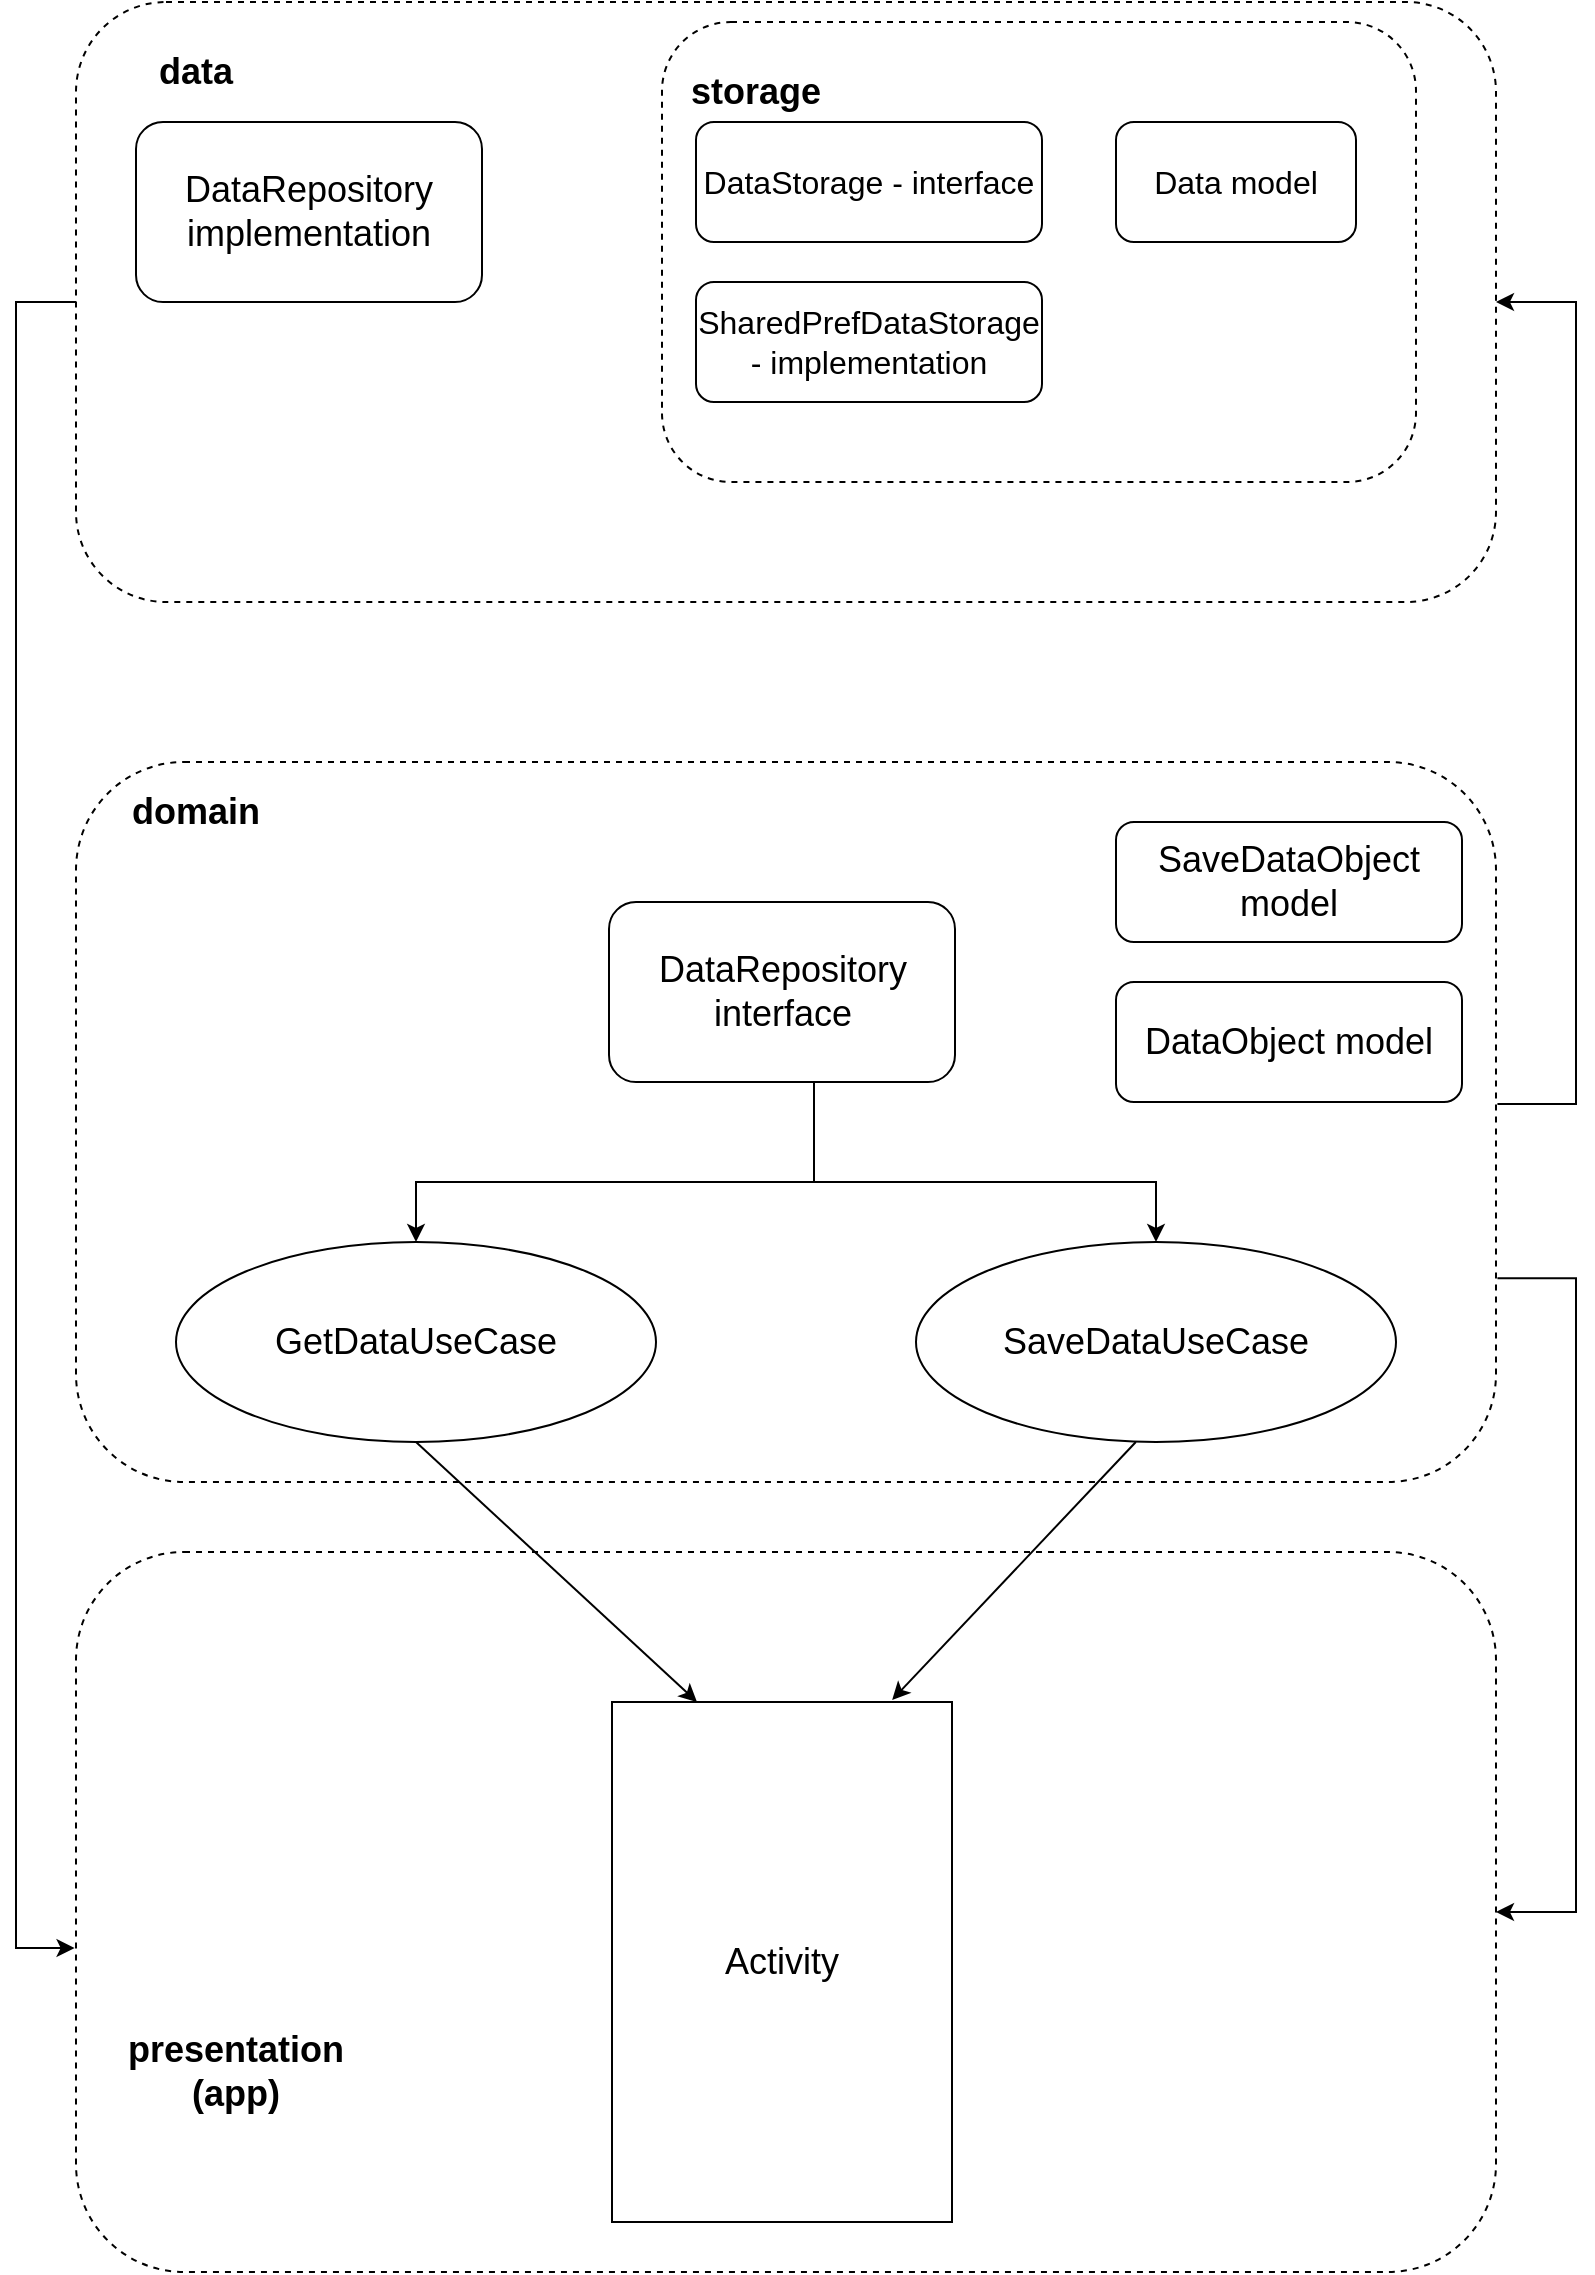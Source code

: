 <mxfile version="24.2.5" type="device">
  <diagram name="Страница — 1" id="Fct4o-HsfD2011tmmUcq">
    <mxGraphModel dx="2074" dy="1204" grid="1" gridSize="10" guides="1" tooltips="1" connect="1" arrows="1" fold="1" page="1" pageScale="1" pageWidth="827" pageHeight="1169" math="0" shadow="0">
      <root>
        <mxCell id="0" />
        <mxCell id="1" parent="0" />
        <mxCell id="p9Qr0CqJ0oXqpIVpf6uS-19" value="" style="rounded=1;whiteSpace=wrap;html=1;dashed=1;" parent="1" vertex="1">
          <mxGeometry x="50" y="785" width="710" height="360" as="geometry" />
        </mxCell>
        <mxCell id="_I0f61zJZo2PNxjewMTS-21" style="edgeStyle=orthogonalEdgeStyle;rounded=0;orthogonalLoop=1;jettySize=auto;html=1;entryX=1;entryY=0.5;entryDx=0;entryDy=0;exitX=1.001;exitY=0.717;exitDx=0;exitDy=0;exitPerimeter=0;" parent="1" source="p9Qr0CqJ0oXqpIVpf6uS-18" target="p9Qr0CqJ0oXqpIVpf6uS-19" edge="1">
          <mxGeometry relative="1" as="geometry">
            <Array as="points">
              <mxPoint x="800" y="648" />
              <mxPoint x="800" y="965" />
            </Array>
          </mxGeometry>
        </mxCell>
        <mxCell id="_I0f61zJZo2PNxjewMTS-23" style="edgeStyle=orthogonalEdgeStyle;rounded=0;orthogonalLoop=1;jettySize=auto;html=1;entryX=1;entryY=0.5;entryDx=0;entryDy=0;exitX=1.001;exitY=0.475;exitDx=0;exitDy=0;exitPerimeter=0;" parent="1" source="p9Qr0CqJ0oXqpIVpf6uS-18" target="_I0f61zJZo2PNxjewMTS-1" edge="1">
          <mxGeometry relative="1" as="geometry">
            <Array as="points">
              <mxPoint x="800" y="561" />
              <mxPoint x="800" y="160" />
            </Array>
          </mxGeometry>
        </mxCell>
        <mxCell id="p9Qr0CqJ0oXqpIVpf6uS-18" value="" style="rounded=1;whiteSpace=wrap;html=1;dashed=1;" parent="1" vertex="1">
          <mxGeometry x="50" y="390" width="710" height="360" as="geometry" />
        </mxCell>
        <mxCell id="p9Qr0CqJ0oXqpIVpf6uS-5" value="GetDataUseCase" style="ellipse;whiteSpace=wrap;html=1;fontSize=18;" parent="1" vertex="1">
          <mxGeometry x="100" y="630" width="240" height="100" as="geometry" />
        </mxCell>
        <mxCell id="p9Qr0CqJ0oXqpIVpf6uS-9" value="Activity" style="rounded=0;whiteSpace=wrap;html=1;fontSize=18;" parent="1" vertex="1">
          <mxGeometry x="318" y="860" width="170" height="260" as="geometry" />
        </mxCell>
        <mxCell id="p9Qr0CqJ0oXqpIVpf6uS-12" value="" style="endArrow=classic;html=1;rounded=0;entryX=0.824;entryY=-0.004;entryDx=0;entryDy=0;entryPerimeter=0;exitX=0.458;exitY=1;exitDx=0;exitDy=0;exitPerimeter=0;" parent="1" source="p9Qr0CqJ0oXqpIVpf6uS-22" target="p9Qr0CqJ0oXqpIVpf6uS-9" edge="1">
          <mxGeometry width="50" height="50" relative="1" as="geometry">
            <mxPoint x="453.04" y="605.04" as="sourcePoint" />
            <mxPoint x="440" y="670" as="targetPoint" />
          </mxGeometry>
        </mxCell>
        <mxCell id="p9Qr0CqJ0oXqpIVpf6uS-14" value="" style="endArrow=classic;html=1;rounded=0;entryX=0.25;entryY=0;entryDx=0;entryDy=0;exitX=0.5;exitY=1;exitDx=0;exitDy=0;" parent="1" source="p9Qr0CqJ0oXqpIVpf6uS-5" target="p9Qr0CqJ0oXqpIVpf6uS-9" edge="1">
          <mxGeometry width="50" height="50" relative="1" as="geometry">
            <mxPoint x="360" y="608" as="sourcePoint" />
            <mxPoint x="399" y="690" as="targetPoint" />
          </mxGeometry>
        </mxCell>
        <mxCell id="p9Qr0CqJ0oXqpIVpf6uS-20" value="presentation&lt;div&gt;(app)&lt;/div&gt;" style="text;html=1;align=center;verticalAlign=middle;whiteSpace=wrap;rounded=0;fontSize=18;fontStyle=1" parent="1" vertex="1">
          <mxGeometry x="100" y="1030" width="60" height="30" as="geometry" />
        </mxCell>
        <mxCell id="p9Qr0CqJ0oXqpIVpf6uS-21" value="domain" style="text;html=1;align=center;verticalAlign=middle;whiteSpace=wrap;rounded=0;fontSize=18;fontStyle=1" parent="1" vertex="1">
          <mxGeometry x="80" y="400" width="60" height="30" as="geometry" />
        </mxCell>
        <mxCell id="p9Qr0CqJ0oXqpIVpf6uS-22" value="SaveDataUseCase" style="ellipse;whiteSpace=wrap;html=1;fontSize=18;" parent="1" vertex="1">
          <mxGeometry x="470" y="630" width="240" height="100" as="geometry" />
        </mxCell>
        <mxCell id="_I0f61zJZo2PNxjewMTS-1" value="" style="rounded=1;whiteSpace=wrap;html=1;dashed=1;" parent="1" vertex="1">
          <mxGeometry x="50" y="10" width="710" height="300" as="geometry" />
        </mxCell>
        <mxCell id="_I0f61zJZo2PNxjewMTS-4" value="data" style="text;html=1;align=center;verticalAlign=middle;whiteSpace=wrap;rounded=0;fontSize=18;fontStyle=1" parent="1" vertex="1">
          <mxGeometry x="80" y="30" width="60" height="30" as="geometry" />
        </mxCell>
        <mxCell id="_I0f61zJZo2PNxjewMTS-5" value="&lt;font style=&quot;font-size: 18px;&quot;&gt;DataRepository&lt;/font&gt;&lt;div&gt;&lt;font style=&quot;font-size: 18px;&quot;&gt;implementation&lt;/font&gt;&lt;/div&gt;" style="rounded=1;whiteSpace=wrap;html=1;" parent="1" vertex="1">
          <mxGeometry x="80" y="70" width="173" height="90" as="geometry" />
        </mxCell>
        <mxCell id="_I0f61zJZo2PNxjewMTS-8" value="&lt;font style=&quot;font-size: 18px;&quot;&gt;DataObject model&lt;/font&gt;" style="rounded=1;whiteSpace=wrap;html=1;" parent="1" vertex="1">
          <mxGeometry x="570" y="500" width="173" height="60" as="geometry" />
        </mxCell>
        <mxCell id="_I0f61zJZo2PNxjewMTS-9" value="&lt;font style=&quot;font-size: 18px;&quot;&gt;SaveDataObject model&lt;/font&gt;" style="rounded=1;whiteSpace=wrap;html=1;" parent="1" vertex="1">
          <mxGeometry x="570" y="420" width="173" height="60" as="geometry" />
        </mxCell>
        <mxCell id="_I0f61zJZo2PNxjewMTS-16" style="edgeStyle=orthogonalEdgeStyle;rounded=0;orthogonalLoop=1;jettySize=auto;html=1;entryX=0.5;entryY=0;entryDx=0;entryDy=0;" parent="1" source="_I0f61zJZo2PNxjewMTS-10" target="p9Qr0CqJ0oXqpIVpf6uS-5" edge="1">
          <mxGeometry relative="1" as="geometry">
            <Array as="points">
              <mxPoint x="419" y="600" />
              <mxPoint x="220" y="600" />
            </Array>
          </mxGeometry>
        </mxCell>
        <mxCell id="_I0f61zJZo2PNxjewMTS-10" value="&lt;font style=&quot;font-size: 18px;&quot;&gt;DataRepository&lt;/font&gt;&lt;div&gt;&lt;font style=&quot;font-size: 18px;&quot;&gt;interface&lt;/font&gt;&lt;/div&gt;" style="rounded=1;whiteSpace=wrap;html=1;" parent="1" vertex="1">
          <mxGeometry x="316.5" y="460" width="173" height="90" as="geometry" />
        </mxCell>
        <mxCell id="_I0f61zJZo2PNxjewMTS-14" style="edgeStyle=orthogonalEdgeStyle;rounded=0;orthogonalLoop=1;jettySize=auto;html=1;entryX=0.5;entryY=0;entryDx=0;entryDy=0;" parent="1" source="_I0f61zJZo2PNxjewMTS-10" target="p9Qr0CqJ0oXqpIVpf6uS-22" edge="1">
          <mxGeometry relative="1" as="geometry">
            <Array as="points">
              <mxPoint x="419" y="600" />
              <mxPoint x="590" y="600" />
            </Array>
          </mxGeometry>
        </mxCell>
        <mxCell id="_I0f61zJZo2PNxjewMTS-20" style="edgeStyle=orthogonalEdgeStyle;rounded=0;orthogonalLoop=1;jettySize=auto;html=1;entryX=-0.001;entryY=0.55;entryDx=0;entryDy=0;entryPerimeter=0;" parent="1" source="_I0f61zJZo2PNxjewMTS-1" target="p9Qr0CqJ0oXqpIVpf6uS-19" edge="1">
          <mxGeometry relative="1" as="geometry">
            <Array as="points">
              <mxPoint x="20" y="160" />
              <mxPoint x="20" y="983" />
            </Array>
          </mxGeometry>
        </mxCell>
        <mxCell id="EHlY4iG_hQFU9BiuOaNx-1" value="" style="rounded=1;whiteSpace=wrap;html=1;dashed=1;" parent="1" vertex="1">
          <mxGeometry x="343" y="20" width="377" height="230" as="geometry" />
        </mxCell>
        <mxCell id="EHlY4iG_hQFU9BiuOaNx-3" value="storage" style="text;html=1;align=center;verticalAlign=middle;whiteSpace=wrap;rounded=0;fontSize=18;fontStyle=1" parent="1" vertex="1">
          <mxGeometry x="360" y="40" width="60" height="30" as="geometry" />
        </mxCell>
        <mxCell id="EHlY4iG_hQFU9BiuOaNx-4" value="&lt;font style=&quot;font-size: 16px;&quot;&gt;DataStorage - interface&lt;/font&gt;" style="rounded=1;whiteSpace=wrap;html=1;" parent="1" vertex="1">
          <mxGeometry x="360" y="70" width="173" height="60" as="geometry" />
        </mxCell>
        <mxCell id="EHlY4iG_hQFU9BiuOaNx-5" value="&lt;font style=&quot;font-size: 16px;&quot;&gt;SharedPrefDataStorage - implementation&lt;/font&gt;" style="rounded=1;whiteSpace=wrap;html=1;" parent="1" vertex="1">
          <mxGeometry x="360" y="150" width="173" height="60" as="geometry" />
        </mxCell>
        <mxCell id="EHlY4iG_hQFU9BiuOaNx-7" value="&lt;font style=&quot;font-size: 16px;&quot;&gt;Data model&lt;/font&gt;" style="rounded=1;whiteSpace=wrap;html=1;" parent="1" vertex="1">
          <mxGeometry x="570" y="70" width="120" height="60" as="geometry" />
        </mxCell>
      </root>
    </mxGraphModel>
  </diagram>
</mxfile>
